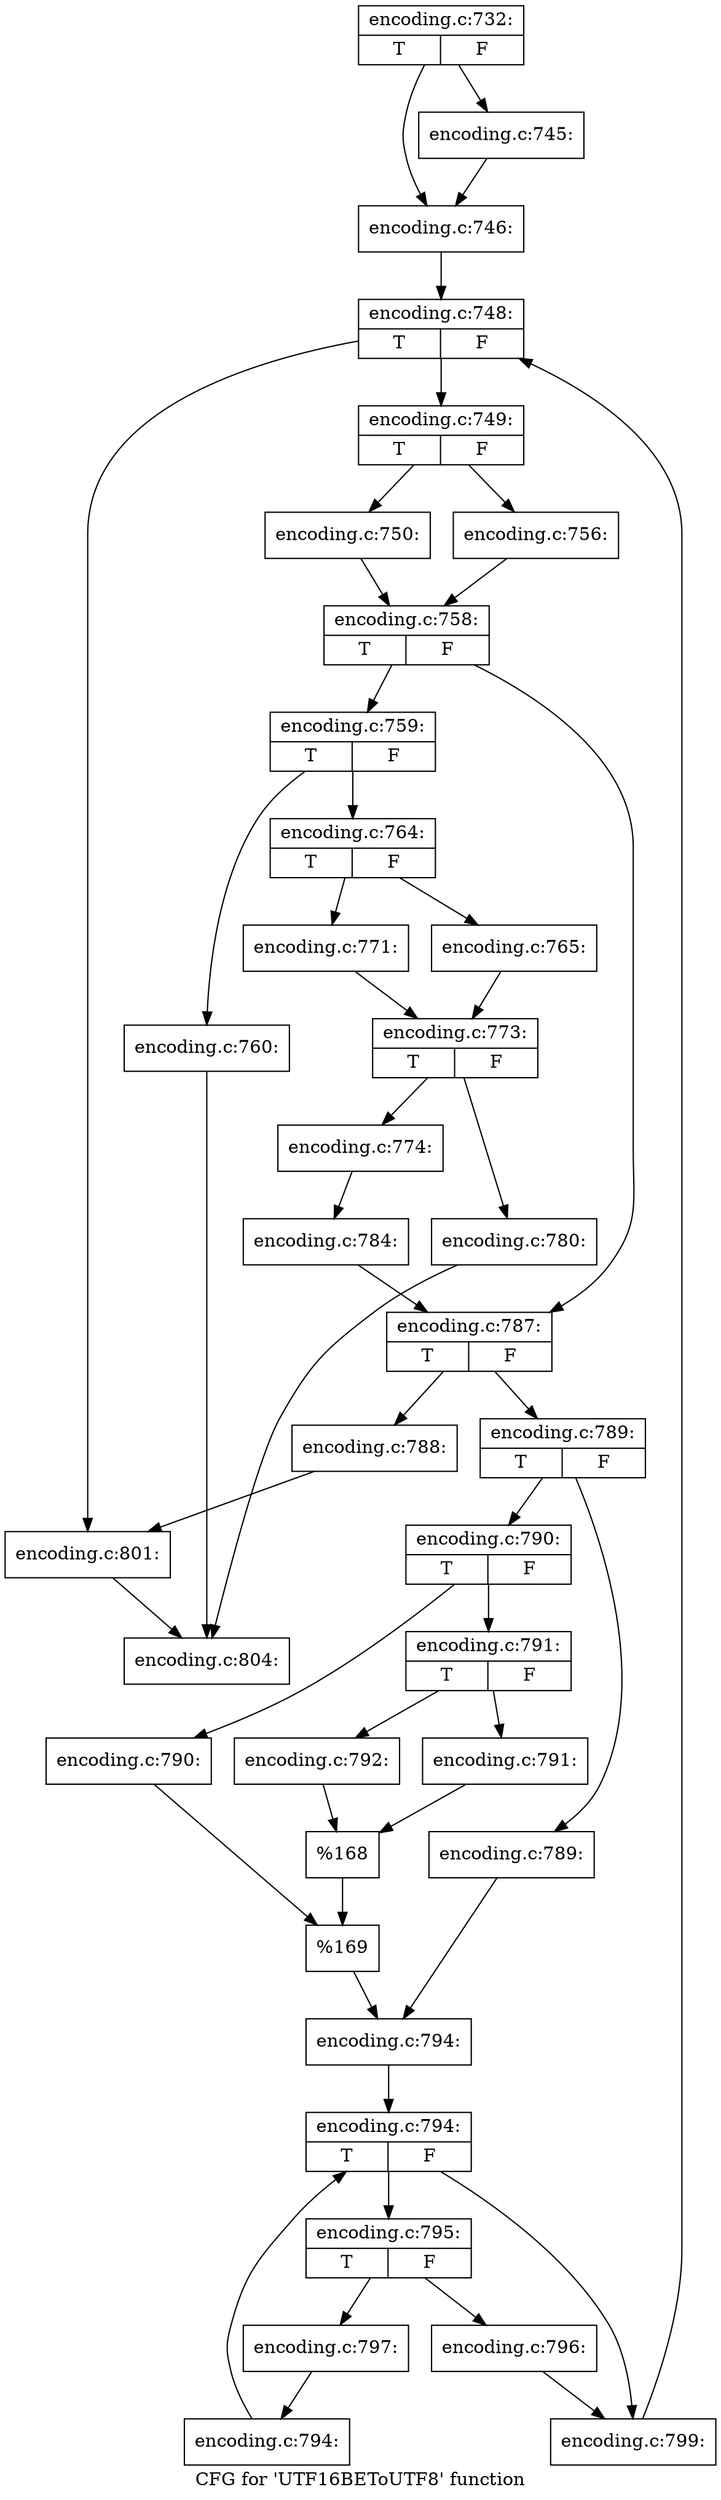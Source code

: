 digraph "CFG for 'UTF16BEToUTF8' function" {
	label="CFG for 'UTF16BEToUTF8' function";

	Node0x5557bd9e8d00 [shape=record,label="{encoding.c:732:|{<s0>T|<s1>F}}"];
	Node0x5557bd9e8d00 -> Node0x5557bd95af00;
	Node0x5557bd9e8d00 -> Node0x5557bd95af50;
	Node0x5557bd95af00 [shape=record,label="{encoding.c:745:}"];
	Node0x5557bd95af00 -> Node0x5557bd95af50;
	Node0x5557bd95af50 [shape=record,label="{encoding.c:746:}"];
	Node0x5557bd95af50 -> Node0x5557bd95bc80;
	Node0x5557bd95bc80 [shape=record,label="{encoding.c:748:|{<s0>T|<s1>F}}"];
	Node0x5557bd95bc80 -> Node0x5557bd95c0a0;
	Node0x5557bd95bc80 -> Node0x5557bd95bea0;
	Node0x5557bd95c0a0 [shape=record,label="{encoding.c:749:|{<s0>T|<s1>F}}"];
	Node0x5557bd95c0a0 -> Node0x5557bd95c290;
	Node0x5557bd95c0a0 -> Node0x5557bd95c330;
	Node0x5557bd95c290 [shape=record,label="{encoding.c:750:}"];
	Node0x5557bd95c290 -> Node0x5557bd95c2e0;
	Node0x5557bd95c330 [shape=record,label="{encoding.c:756:}"];
	Node0x5557bd95c330 -> Node0x5557bd95c2e0;
	Node0x5557bd95c2e0 [shape=record,label="{encoding.c:758:|{<s0>T|<s1>F}}"];
	Node0x5557bd95c2e0 -> Node0x5557bda04260;
	Node0x5557bd95c2e0 -> Node0x5557bda042b0;
	Node0x5557bda04260 [shape=record,label="{encoding.c:759:|{<s0>T|<s1>F}}"];
	Node0x5557bda04260 -> Node0x5557bda04780;
	Node0x5557bda04260 -> Node0x5557bda047d0;
	Node0x5557bda04780 [shape=record,label="{encoding.c:760:}"];
	Node0x5557bda04780 -> Node0x5557bd9e8d50;
	Node0x5557bda047d0 [shape=record,label="{encoding.c:764:|{<s0>T|<s1>F}}"];
	Node0x5557bda047d0 -> Node0x5557bda05620;
	Node0x5557bda047d0 -> Node0x5557bda056c0;
	Node0x5557bda05620 [shape=record,label="{encoding.c:765:}"];
	Node0x5557bda05620 -> Node0x5557bda05670;
	Node0x5557bda056c0 [shape=record,label="{encoding.c:771:}"];
	Node0x5557bda056c0 -> Node0x5557bda05670;
	Node0x5557bda05670 [shape=record,label="{encoding.c:773:|{<s0>T|<s1>F}}"];
	Node0x5557bda05670 -> Node0x5557bda06ce0;
	Node0x5557bda05670 -> Node0x5557bda06d80;
	Node0x5557bda06ce0 [shape=record,label="{encoding.c:774:}"];
	Node0x5557bda06ce0 -> Node0x5557bda06d30;
	Node0x5557bda06d80 [shape=record,label="{encoding.c:780:}"];
	Node0x5557bda06d80 -> Node0x5557bd9e8d50;
	Node0x5557bda06d30 [shape=record,label="{encoding.c:784:}"];
	Node0x5557bda06d30 -> Node0x5557bda042b0;
	Node0x5557bda042b0 [shape=record,label="{encoding.c:787:|{<s0>T|<s1>F}}"];
	Node0x5557bda042b0 -> Node0x5557bda08800;
	Node0x5557bda042b0 -> Node0x5557bda08850;
	Node0x5557bda08800 [shape=record,label="{encoding.c:788:}"];
	Node0x5557bda08800 -> Node0x5557bd95bea0;
	Node0x5557bda08850 [shape=record,label="{encoding.c:789:|{<s0>T|<s1>F}}"];
	Node0x5557bda08850 -> Node0x5557bda08c60;
	Node0x5557bda08850 -> Node0x5557bda08d00;
	Node0x5557bda08c60 [shape=record,label="{encoding.c:789:}"];
	Node0x5557bda08c60 -> Node0x5557bda08cb0;
	Node0x5557bda08d00 [shape=record,label="{encoding.c:790:|{<s0>T|<s1>F}}"];
	Node0x5557bda08d00 -> Node0x5557bda09600;
	Node0x5557bda08d00 -> Node0x5557bda096a0;
	Node0x5557bda09600 [shape=record,label="{encoding.c:790:}"];
	Node0x5557bda09600 -> Node0x5557bda09650;
	Node0x5557bda096a0 [shape=record,label="{encoding.c:791:|{<s0>T|<s1>F}}"];
	Node0x5557bda096a0 -> Node0x5557bda0a270;
	Node0x5557bda096a0 -> Node0x5557bda0a310;
	Node0x5557bda0a270 [shape=record,label="{encoding.c:791:}"];
	Node0x5557bda0a270 -> Node0x5557bda0a2c0;
	Node0x5557bda0a310 [shape=record,label="{encoding.c:792:}"];
	Node0x5557bda0a310 -> Node0x5557bda0a2c0;
	Node0x5557bda0a2c0 [shape=record,label="{%168}"];
	Node0x5557bda0a2c0 -> Node0x5557bda09650;
	Node0x5557bda09650 [shape=record,label="{%169}"];
	Node0x5557bda09650 -> Node0x5557bda08cb0;
	Node0x5557bda08cb0 [shape=record,label="{encoding.c:794:}"];
	Node0x5557bda08cb0 -> Node0x5557bda0b930;
	Node0x5557bda0b930 [shape=record,label="{encoding.c:794:|{<s0>T|<s1>F}}"];
	Node0x5557bda0b930 -> Node0x5557bda0bc10;
	Node0x5557bda0b930 -> Node0x5557bda0b8a0;
	Node0x5557bda0bc10 [shape=record,label="{encoding.c:795:|{<s0>T|<s1>F}}"];
	Node0x5557bda0bc10 -> Node0x5557bda0bf50;
	Node0x5557bda0bc10 -> Node0x5557bda0bfa0;
	Node0x5557bda0bf50 [shape=record,label="{encoding.c:796:}"];
	Node0x5557bda0bf50 -> Node0x5557bda0b8a0;
	Node0x5557bda0bfa0 [shape=record,label="{encoding.c:797:}"];
	Node0x5557bda0bfa0 -> Node0x5557bda0bb80;
	Node0x5557bda0bb80 [shape=record,label="{encoding.c:794:}"];
	Node0x5557bda0bb80 -> Node0x5557bda0b930;
	Node0x5557bda0b8a0 [shape=record,label="{encoding.c:799:}"];
	Node0x5557bda0b8a0 -> Node0x5557bd95bc80;
	Node0x5557bd95bea0 [shape=record,label="{encoding.c:801:}"];
	Node0x5557bd95bea0 -> Node0x5557bd9e8d50;
	Node0x5557bd9e8d50 [shape=record,label="{encoding.c:804:}"];
}
